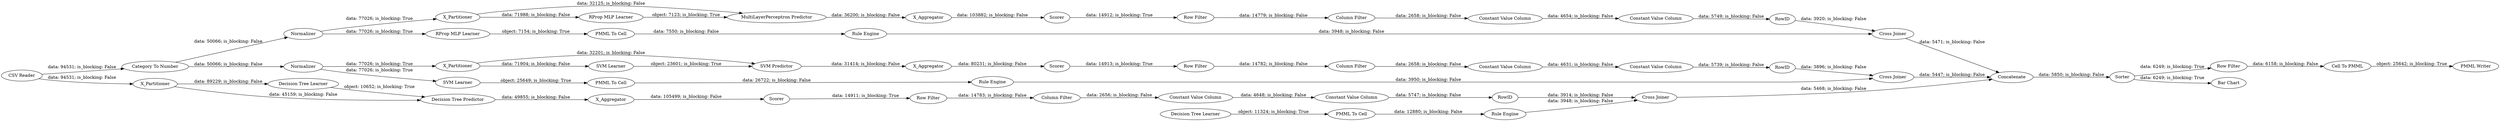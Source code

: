 digraph {
	"2852188992661220758_9" [label="Row Filter"]
	"4820832916905347505_33" [label="Decision Tree Learner"]
	"-7186708105651866174_34" [label="Rule Engine"]
	"3914884449329675408_9" [label="Row Filter"]
	"-3515438073290786044_32" [label="MultiLayerPerceptron Predictor"]
	"3003312667798522706_32" [label="SVM Predictor"]
	"4820832916905347505_28" [label="PMML To Cell"]
	"-4511638934965519177_293" [label=RowID]
	"-3515438073290786044_31" [label="RProp MLP Learner"]
	"3914884449329675408_294" [label="Column Filter"]
	"3072874266869874194_53" [label="Row Filter"]
	"3072874266869874194_60" [label=Concatenate]
	"-3515438073290786044_7" [label=X_Aggregator]
	"4629796152497793490_31" [label="Decision Tree Learner"]
	"3003312667798522706_2" [label=X_Partitioner]
	"3072874266869874194_61" [label="PMML Writer"]
	"2852188992661220758_294" [label="Column Filter"]
	"-3515438073290786044_38" [label="Cross Joiner"]
	"-7186708105651866174_22" [label="PMML To Cell"]
	"3914884449329675408_292" [label="Constant Value Column"]
	"-3515438073290786044_40" [label=Scorer]
	"-1621632488600421054_34" [label="PMML To Cell"]
	"4629796152497793490_7" [label=X_Aggregator]
	"-1621632488600421054_35" [label="Rule Engine"]
	"3003312667798522706_31" [label="SVM Learner"]
	"3072874266869874194_54" [label="Cell To PMML"]
	"3003312667798522706_39" [label="Cross Joiner"]
	"3072874266869874194_58" [label="Category To Number"]
	"-4511638934965519177_290" [label="Constant Value Column"]
	"2852188992661220758_292" [label="Constant Value Column"]
	"3072874266869874194_59" [label="Bar Chart"]
	"4629796152497793490_38" [label="Cross Joiner"]
	"3914884449329675408_290" [label="Constant Value Column"]
	"4629796152497793490_39" [label=Scorer]
	"-4511638934965519177_294" [label="Column Filter"]
	"3072874266869874194_52" [label=Sorter]
	"3003312667798522706_41" [label=Scorer]
	"-3515438073290786044_39" [label=Normalizer]
	"3072874266869874194_62" [label="CSV Reader"]
	"3003312667798522706_40" [label=Normalizer]
	"3914884449329675408_293" [label=RowID]
	"-3515438073290786044_2" [label=X_Partitioner]
	"-4511638934965519177_292" [label="Constant Value Column"]
	"3003312667798522706_7" [label=X_Aggregator]
	"4820832916905347505_34" [label="Rule Engine"]
	"4629796152497793490_2" [label=X_Partitioner]
	"2852188992661220758_293" [label=RowID]
	"4629796152497793490_32" [label="Decision Tree Predictor"]
	"-1621632488600421054_33" [label="SVM Learner"]
	"-4511638934965519177_9" [label="Row Filter"]
	"2852188992661220758_290" [label="Constant Value Column"]
	"-7186708105651866174_35" [label="RProp MLP Learner"]
	"4820832916905347505_34" -> "4629796152497793490_38" [label="data: 3948; is_blocking: False"]
	"3072874266869874194_58" -> "3003312667798522706_40" [label="data: 50066; is_blocking: False"]
	"-3515438073290786044_2" -> "-3515438073290786044_32" [label="data: 32125; is_blocking: False"]
	"2852188992661220758_292" -> "2852188992661220758_293" [label="data: 5747; is_blocking: False"]
	"4820832916905347505_28" -> "4820832916905347505_34" [label="data: 12880; is_blocking: False"]
	"-4511638934965519177_294" -> "-4511638934965519177_290" [label="data: 2658; is_blocking: False"]
	"3072874266869874194_52" -> "3072874266869874194_53" [label="data: 6249; is_blocking: True"]
	"3914884449329675408_293" -> "-3515438073290786044_38" [label="data: 3920; is_blocking: False"]
	"3003312667798522706_32" -> "3003312667798522706_7" [label="data: 31414; is_blocking: False"]
	"3072874266869874194_54" -> "3072874266869874194_61" [label="object: 25642; is_blocking: True"]
	"3914884449329675408_294" -> "3914884449329675408_290" [label="data: 2658; is_blocking: False"]
	"-3515438073290786044_40" -> "3914884449329675408_9" [label="data: 14912; is_blocking: True"]
	"4629796152497793490_32" -> "4629796152497793490_7" [label="data: 49855; is_blocking: False"]
	"3003312667798522706_41" -> "-4511638934965519177_9" [label="data: 14913; is_blocking: True"]
	"4629796152497793490_2" -> "4629796152497793490_31" [label="data: 89229; is_blocking: False"]
	"3072874266869874194_62" -> "4629796152497793490_2" [label="data: 94531; is_blocking: False"]
	"2852188992661220758_293" -> "4629796152497793490_38" [label="data: 3914; is_blocking: False"]
	"2852188992661220758_294" -> "2852188992661220758_290" [label="data: 2656; is_blocking: False"]
	"-1621632488600421054_33" -> "-1621632488600421054_34" [label="object: 25649; is_blocking: True"]
	"-3515438073290786044_39" -> "-3515438073290786044_2" [label="data: 77026; is_blocking: True"]
	"3914884449329675408_9" -> "3914884449329675408_294" [label="data: 14779; is_blocking: False"]
	"3003312667798522706_2" -> "3003312667798522706_31" [label="data: 71904; is_blocking: False"]
	"3003312667798522706_31" -> "3003312667798522706_32" [label="object: 23601; is_blocking: True"]
	"4629796152497793490_39" -> "2852188992661220758_9" [label="data: 14911; is_blocking: True"]
	"3914884449329675408_292" -> "3914884449329675408_293" [label="data: 5749; is_blocking: False"]
	"3003312667798522706_40" -> "-1621632488600421054_33" [label="data: 77026; is_blocking: True"]
	"2852188992661220758_290" -> "2852188992661220758_292" [label="data: 4648; is_blocking: False"]
	"-3515438073290786044_2" -> "-3515438073290786044_31" [label="data: 71988; is_blocking: False"]
	"4629796152497793490_38" -> "3072874266869874194_60" [label="data: 5468; is_blocking: False"]
	"-7186708105651866174_22" -> "-7186708105651866174_34" [label="data: 7550; is_blocking: False"]
	"4629796152497793490_31" -> "4629796152497793490_32" [label="object: 10652; is_blocking: True"]
	"-3515438073290786044_7" -> "-3515438073290786044_40" [label="data: 103882; is_blocking: False"]
	"-3515438073290786044_31" -> "-3515438073290786044_32" [label="object: 7123; is_blocking: True"]
	"3914884449329675408_290" -> "3914884449329675408_292" [label="data: 4654; is_blocking: False"]
	"3072874266869874194_53" -> "3072874266869874194_54" [label="data: 6158; is_blocking: False"]
	"4629796152497793490_7" -> "4629796152497793490_39" [label="data: 105499; is_blocking: False"]
	"3003312667798522706_40" -> "3003312667798522706_2" [label="data: 77026; is_blocking: True"]
	"-4511638934965519177_293" -> "3003312667798522706_39" [label="data: 3896; is_blocking: False"]
	"-7186708105651866174_35" -> "-7186708105651866174_22" [label="object: 7154; is_blocking: True"]
	"3072874266869874194_52" -> "3072874266869874194_59" [label="data: 6249; is_blocking: True"]
	"3072874266869874194_60" -> "3072874266869874194_52" [label="data: 5850; is_blocking: False"]
	"4629796152497793490_2" -> "4629796152497793490_32" [label="data: 45159; is_blocking: False"]
	"-4511638934965519177_9" -> "-4511638934965519177_294" [label="data: 14782; is_blocking: False"]
	"-1621632488600421054_34" -> "-1621632488600421054_35" [label="data: 26722; is_blocking: False"]
	"-4511638934965519177_292" -> "-4511638934965519177_293" [label="data: 5739; is_blocking: False"]
	"-4511638934965519177_290" -> "-4511638934965519177_292" [label="data: 4631; is_blocking: False"]
	"3003312667798522706_7" -> "3003312667798522706_41" [label="data: 80231; is_blocking: False"]
	"4820832916905347505_33" -> "4820832916905347505_28" [label="object: 11324; is_blocking: True"]
	"-3515438073290786044_32" -> "-3515438073290786044_7" [label="data: 36200; is_blocking: False"]
	"-3515438073290786044_39" -> "-7186708105651866174_35" [label="data: 77026; is_blocking: True"]
	"2852188992661220758_9" -> "2852188992661220758_294" [label="data: 14783; is_blocking: False"]
	"-3515438073290786044_38" -> "3072874266869874194_60" [label="data: 5471; is_blocking: False"]
	"3072874266869874194_58" -> "-3515438073290786044_39" [label="data: 50066; is_blocking: False"]
	"3072874266869874194_62" -> "3072874266869874194_58" [label="data: 94531; is_blocking: False"]
	"-1621632488600421054_35" -> "3003312667798522706_39" [label="data: 3950; is_blocking: False"]
	"3003312667798522706_2" -> "3003312667798522706_32" [label="data: 32201; is_blocking: False"]
	"3003312667798522706_39" -> "3072874266869874194_60" [label="data: 5447; is_blocking: False"]
	"-7186708105651866174_34" -> "-3515438073290786044_38" [label="data: 3948; is_blocking: False"]
	rankdir=LR
}
